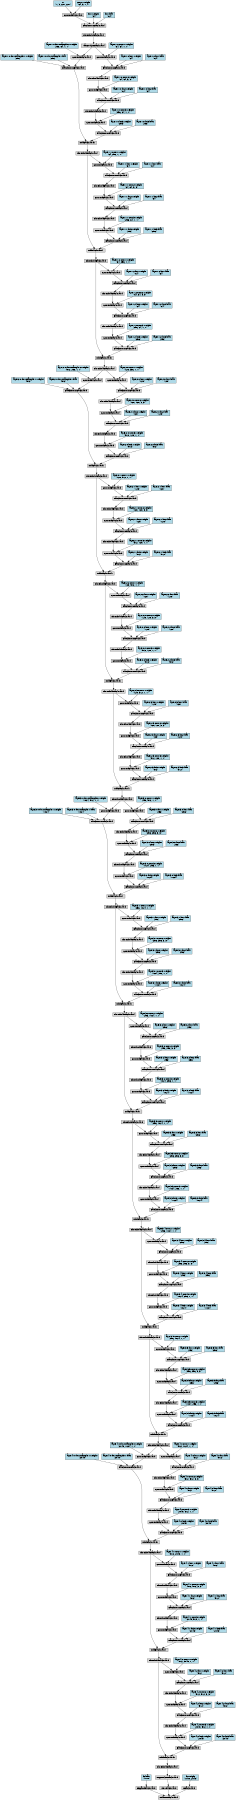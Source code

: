digraph {
	graph [size="12,12"]
	node [align=left fontsize=12 height=0.2 ranksep=0.1 shape=box style=filled]
	140517759453728 [label=AddmmBackward]
	140517759453896 -> 140517759453728
	140517759453896 [label=ExpandBackward]
	140517759453784 -> 140517759453896
	140517759453784 [label="fc.bias
 (1000)" fillcolor=lightblue]
	140517759454008 -> 140517759453728
	140517759454008 [label=ViewBackward]
	140517759454176 -> 140517759454008
	140517759454176 [label=AvgPool2DBackward]
	140517759454288 -> 140517759454176
	140517759454288 [label=ThresholdBackward]
	140517759453056 -> 140517759454288
	140517759453056 [label=AddBackward1]
	140517759453336 -> 140517759453056
	140517759453336 [label=BatchNormBackward]
	140517759454792 -> 140517759453336
	140517759454792 [label=ConvNdBackward]
	140517759454960 -> 140517759454792
	140517759454960 [label=ThresholdBackward]
	140517759455128 -> 140517759454960
	140517759455128 [label=BatchNormBackward]
	140517759139912 -> 140517759455128
	140517759139912 [label=ConvNdBackward]
	140517759140136 -> 140517759139912
	140517759140136 [label=ThresholdBackward]
	140517759140304 -> 140517759140136
	140517759140304 [label=BatchNormBackward]
	140517759140416 -> 140517759140304
	140517759140416 [label=ConvNdBackward]
	140517759454680 -> 140517759140416
	140517759454680 [label=ThresholdBackward]
	140517759140752 -> 140517759454680
	140517759140752 [label=AddBackward1]
	140517759140864 -> 140517759140752
	140517759140864 [label=BatchNormBackward]
	140517759141032 -> 140517759140864
	140517759141032 [label=ConvNdBackward]
	140517759141256 -> 140517759141032
	140517759141256 [label=ThresholdBackward]
	140517759141424 -> 140517759141256
	140517759141424 [label=BatchNormBackward]
	140517759141536 -> 140517759141424
	140517759141536 [label=ConvNdBackward]
	140517759141760 -> 140517759141536
	140517759141760 [label=ThresholdBackward]
	140517759141928 -> 140517759141760
	140517759141928 [label=BatchNormBackward]
	140517759142040 -> 140517759141928
	140517759142040 [label=ConvNdBackward]
	140517759140920 -> 140517759142040
	140517759140920 [label=ThresholdBackward]
	140517759142376 -> 140517759140920
	140517759142376 [label=AddBackward1]
	140517759142488 -> 140517759142376
	140517759142488 [label=BatchNormBackward]
	140517759142656 -> 140517759142488
	140517759142656 [label=ConvNdBackward]
	140517759142880 -> 140517759142656
	140517759142880 [label=ThresholdBackward]
	140517759143048 -> 140517759142880
	140517759143048 [label=BatchNormBackward]
	140517759143160 -> 140517759143048
	140517759143160 [label=ConvNdBackward]
	140517759143384 -> 140517759143160
	140517759143384 [label=ThresholdBackward]
	140517759143552 -> 140517759143384
	140517759143552 [label=BatchNormBackward]
	140517759143664 -> 140517759143552
	140517759143664 [label=ConvNdBackward]
	140517759143888 -> 140517759143664
	140517759143888 [label=ThresholdBackward]
	140517759123640 -> 140517759143888
	140517759123640 [label=AddBackward1]
	140517759123752 -> 140517759123640
	140517759123752 [label=BatchNormBackward]
	140517759123920 -> 140517759123752
	140517759123920 [label=ConvNdBackward]
	140517759124144 -> 140517759123920
	140517759124144 [label=ThresholdBackward]
	140517759124312 -> 140517759124144
	140517759124312 [label=BatchNormBackward]
	140517759124480 -> 140517759124312
	140517759124480 [label=ConvNdBackward]
	140517759124704 -> 140517759124480
	140517759124704 [label=ThresholdBackward]
	140517759124872 -> 140517759124704
	140517759124872 [label=BatchNormBackward]
	140517759125040 -> 140517759124872
	140517759125040 [label=ConvNdBackward]
	140517759123808 -> 140517759125040
	140517759123808 [label=ThresholdBackward]
	140517759125376 -> 140517759123808
	140517759125376 [label=AddBackward1]
	140517759125544 -> 140517759125376
	140517759125544 [label=BatchNormBackward]
	140517759125712 -> 140517759125544
	140517759125712 [label=ConvNdBackward]
	140517759125936 -> 140517759125712
	140517759125936 [label=ThresholdBackward]
	140517759126104 -> 140517759125936
	140517759126104 [label=BatchNormBackward]
	140517759126272 -> 140517759126104
	140517759126272 [label=ConvNdBackward]
	140517759126496 -> 140517759126272
	140517759126496 [label=ThresholdBackward]
	140517759126664 -> 140517759126496
	140517759126664 [label=BatchNormBackward]
	140517759126832 -> 140517759126664
	140517759126832 [label=ConvNdBackward]
	140517759125600 -> 140517759126832
	140517759125600 [label=ThresholdBackward]
	140517759127168 -> 140517759125600
	140517759127168 [label=AddBackward1]
	140517759127336 -> 140517759127168
	140517759127336 [label=BatchNormBackward]
	140517759127504 -> 140517759127336
	140517759127504 [label=ConvNdBackward]
	140517759222000 -> 140517759127504
	140517759222000 [label=ThresholdBackward]
	140517759222168 -> 140517759222000
	140517759222168 [label=BatchNormBackward]
	140517759222336 -> 140517759222168
	140517759222336 [label=ConvNdBackward]
	140517759222560 -> 140517759222336
	140517759222560 [label=ThresholdBackward]
	140517759222728 -> 140517759222560
	140517759222728 [label=BatchNormBackward]
	140517759222896 -> 140517759222728
	140517759222896 [label=ConvNdBackward]
	140517759127392 -> 140517759222896
	140517759127392 [label=ThresholdBackward]
	140517759223232 -> 140517759127392
	140517759223232 [label=AddBackward1]
	140517759223400 -> 140517759223232
	140517759223400 [label=BatchNormBackward]
	140517759223568 -> 140517759223400
	140517759223568 [label=ConvNdBackward]
	140517759223792 -> 140517759223568
	140517759223792 [label=ThresholdBackward]
	140517759223960 -> 140517759223792
	140517759223960 [label=BatchNormBackward]
	140517759224128 -> 140517759223960
	140517759224128 [label=ConvNdBackward]
	140517759224352 -> 140517759224128
	140517759224352 [label=ThresholdBackward]
	140517759224520 -> 140517759224352
	140517759224520 [label=BatchNormBackward]
	140517759224688 -> 140517759224520
	140517759224688 [label=ConvNdBackward]
	140517759223456 -> 140517759224688
	140517759223456 [label=ThresholdBackward]
	140517759225024 -> 140517759223456
	140517759225024 [label=AddBackward1]
	140517759225192 -> 140517759225024
	140517759225192 [label=BatchNormBackward]
	140517759225360 -> 140517759225192
	140517759225360 [label=ConvNdBackward]
	140517759225584 -> 140517759225360
	140517759225584 [label=ThresholdBackward]
	140517759225752 -> 140517759225584
	140517759225752 [label=BatchNormBackward]
	140517759242368 -> 140517759225752
	140517759242368 [label=ConvNdBackward]
	140517759242592 -> 140517759242368
	140517759242592 [label=ThresholdBackward]
	140517759242760 -> 140517759242592
	140517759242760 [label=BatchNormBackward]
	140517759242928 -> 140517759242760
	140517759242928 [label=ConvNdBackward]
	140517759225248 -> 140517759242928
	140517759225248 [label=ThresholdBackward]
	140517759243264 -> 140517759225248
	140517759243264 [label=AddBackward1]
	140517759243432 -> 140517759243264
	140517759243432 [label=BatchNormBackward]
	140517759243600 -> 140517759243432
	140517759243600 [label=ConvNdBackward]
	140517759243824 -> 140517759243600
	140517759243824 [label=ThresholdBackward]
	140517759243992 -> 140517759243824
	140517759243992 [label=BatchNormBackward]
	140517759244160 -> 140517759243992
	140517759244160 [label=ConvNdBackward]
	140517759244384 -> 140517759244160
	140517759244384 [label=ThresholdBackward]
	140517759244552 -> 140517759244384
	140517759244552 [label=BatchNormBackward]
	140517759244720 -> 140517759244552
	140517759244720 [label=ConvNdBackward]
	140517759244944 -> 140517759244720
	140517759244944 [label=ThresholdBackward]
	140517759245112 -> 140517759244944
	140517759245112 [label=AddBackward1]
	140517759245280 -> 140517759245112
	140517759245280 [label=BatchNormBackward]
	140517759245448 -> 140517759245280
	140517759245448 [label=ConvNdBackward]
	140517759245672 -> 140517759245448
	140517759245672 [label=ThresholdBackward]
	140517759245840 -> 140517759245672
	140517759245840 [label=BatchNormBackward]
	140517759246008 -> 140517759245840
	140517759246008 [label=ConvNdBackward]
	140517759246232 -> 140517759246008
	140517759246232 [label=ThresholdBackward]
	140517759271040 -> 140517759246232
	140517759271040 [label=BatchNormBackward]
	140517759271208 -> 140517759271040
	140517759271208 [label=ConvNdBackward]
	140517759245336 -> 140517759271208
	140517759245336 [label=ThresholdBackward]
	140517759271544 -> 140517759245336
	140517759271544 [label=AddBackward1]
	140517759271712 -> 140517759271544
	140517759271712 [label=BatchNormBackward]
	140517759271880 -> 140517759271712
	140517759271880 [label=ConvNdBackward]
	140517759272104 -> 140517759271880
	140517759272104 [label=ThresholdBackward]
	140517759272272 -> 140517759272104
	140517759272272 [label=BatchNormBackward]
	140517759272440 -> 140517759272272
	140517759272440 [label=ConvNdBackward]
	140517759272664 -> 140517759272440
	140517759272664 [label=ThresholdBackward]
	140517759272832 -> 140517759272664
	140517759272832 [label=BatchNormBackward]
	140517759273000 -> 140517759272832
	140517759273000 [label=ConvNdBackward]
	140517759271768 -> 140517759273000
	140517759271768 [label=ThresholdBackward]
	140517759273336 -> 140517759271768
	140517759273336 [label=AddBackward1]
	140517759273504 -> 140517759273336
	140517759273504 [label=BatchNormBackward]
	140517759273672 -> 140517759273504
	140517759273672 [label=ConvNdBackward]
	140517759273896 -> 140517759273672
	140517759273896 [label=ThresholdBackward]
	140517759274064 -> 140517759273896
	140517759274064 [label=BatchNormBackward]
	140517759274232 -> 140517759274064
	140517759274232 [label=ConvNdBackward]
	140517759274456 -> 140517759274232
	140517759274456 [label=ThresholdBackward]
	140517759274624 -> 140517759274456
	140517759274624 [label=BatchNormBackward]
	140517759274792 -> 140517759274624
	140517759274792 [label=ConvNdBackward]
	140517759273560 -> 140517759274792
	140517759273560 [label=ThresholdBackward]
	140517759295672 -> 140517759273560
	140517759295672 [label=AddBackward1]
	140517759295840 -> 140517759295672
	140517759295840 [label=BatchNormBackward]
	140517759296008 -> 140517759295840
	140517759296008 [label=ConvNdBackward]
	140517759296232 -> 140517759296008
	140517759296232 [label=ThresholdBackward]
	140517759296400 -> 140517759296232
	140517759296400 [label=BatchNormBackward]
	140517759296568 -> 140517759296400
	140517759296568 [label=ConvNdBackward]
	140517759296792 -> 140517759296568
	140517759296792 [label=ThresholdBackward]
	140517759296960 -> 140517759296792
	140517759296960 [label=BatchNormBackward]
	140517759297128 -> 140517759296960
	140517759297128 [label=ConvNdBackward]
	140517759297352 -> 140517759297128
	140517759297352 [label=ThresholdBackward]
	140517759297520 -> 140517759297352
	140517759297520 [label=AddBackward1]
	140517759297688 -> 140517759297520
	140517759297688 [label=BatchNormBackward]
	140517759297856 -> 140517759297688
	140517759297856 [label=ConvNdBackward]
	140517759298080 -> 140517759297856
	140517759298080 [label=ThresholdBackward]
	140517759298248 -> 140517759298080
	140517759298248 [label=BatchNormBackward]
	140517759298416 -> 140517759298248
	140517759298416 [label=ConvNdBackward]
	140517759298640 -> 140517759298416
	140517759298640 [label=ThresholdBackward]
	140517759298808 -> 140517759298640
	140517759298808 [label=BatchNormBackward]
	140517759298976 -> 140517759298808
	140517759298976 [label=ConvNdBackward]
	140517759297744 -> 140517759298976
	140517759297744 [label=ThresholdBackward]
	140517759299312 -> 140517759297744
	140517759299312 [label=AddBackward1]
	140517759299480 -> 140517759299312
	140517759299480 [label=BatchNormBackward]
	140517759316096 -> 140517759299480
	140517759316096 [label=ConvNdBackward]
	140517759316320 -> 140517759316096
	140517759316320 [label=ThresholdBackward]
	140517759316488 -> 140517759316320
	140517759316488 [label=BatchNormBackward]
	140517759316656 -> 140517759316488
	140517759316656 [label=ConvNdBackward]
	140517759316880 -> 140517759316656
	140517759316880 [label=ThresholdBackward]
	140517759317048 -> 140517759316880
	140517759317048 [label=BatchNormBackward]
	140517759317216 -> 140517759317048
	140517759317216 [label=ConvNdBackward]
	140517759299536 -> 140517759317216
	140517759299536 [label=ThresholdBackward]
	140517759317552 -> 140517759299536
	140517759317552 [label=AddBackward1]
	140517759317720 -> 140517759317552
	140517759317720 [label=BatchNormBackward]
	140517759317888 -> 140517759317720
	140517759317888 [label=ConvNdBackward]
	140517759318112 -> 140517759317888
	140517759318112 [label=ThresholdBackward]
	140517759318280 -> 140517759318112
	140517759318280 [label=BatchNormBackward]
	140517759318448 -> 140517759318280
	140517759318448 [label=ConvNdBackward]
	140517759318672 -> 140517759318448
	140517759318672 [label=ThresholdBackward]
	140517759318840 -> 140517759318672
	140517759318840 [label=BatchNormBackward]
	140517759319008 -> 140517759318840
	140517759319008 [label=ConvNdBackward]
	140517759319232 -> 140517759319008
	140517759319232 [label=MaxPool2DBackward]
	140517759319400 -> 140517759319232
	140517759319400 [label=ThresholdBackward]
	140517759319568 -> 140517759319400
	140517759319568 [label=BatchNormBackward]
	140517759319736 -> 140517759319568
	140517759319736 [label=ConvNdBackward]
	140517759319960 -> 140517759319736
	140517759319960 [label="x
 (1, 3, 227, 227)" fillcolor=lightblue]
	140517759320016 -> 140517759319736
	140517759320016 [label="conv1.weight
 (64, 3, 7, 7)" fillcolor=lightblue]
	140517759319792 -> 140517759319568
	140517759319792 [label="bn1.weight
 (64)" fillcolor=lightblue]
	140517759319848 -> 140517759319568
	140517759319848 [label="bn1.bias
 (64)" fillcolor=lightblue]
	140517759319288 -> 140517759319008
	140517759319288 [label="layer1.0.conv1.weight
 (64, 64, 1, 1)" fillcolor=lightblue]
	140517759319064 -> 140517759318840
	140517759319064 [label="layer1.0.bn1.weight
 (64)" fillcolor=lightblue]
	140517759319120 -> 140517759318840
	140517759319120 [label="layer1.0.bn1.bias
 (64)" fillcolor=lightblue]
	140517759318728 -> 140517759318448
	140517759318728 [label="layer1.0.conv2.weight
 (64, 64, 3, 3)" fillcolor=lightblue]
	140517759318504 -> 140517759318280
	140517759318504 [label="layer1.0.bn2.weight
 (64)" fillcolor=lightblue]
	140517759318560 -> 140517759318280
	140517759318560 [label="layer1.0.bn2.bias
 (64)" fillcolor=lightblue]
	140517759318168 -> 140517759317888
	140517759318168 [label="layer1.0.conv3.weight
 (256, 64, 1, 1)" fillcolor=lightblue]
	140517759317944 -> 140517759317720
	140517759317944 [label="layer1.0.bn3.weight
 (256)" fillcolor=lightblue]
	140517759318000 -> 140517759317720
	140517759318000 [label="layer1.0.bn3.bias
 (256)" fillcolor=lightblue]
	140517759317776 -> 140517759317552
	140517759317776 [label=BatchNormBackward]
	140517759318056 -> 140517759317776
	140517759318056 [label=ConvNdBackward]
	140517759319232 -> 140517759318056
	140517759318336 -> 140517759318056
	140517759318336 [label="layer1.0.downsample.0.weight
 (256, 64, 1, 1)" fillcolor=lightblue]
	140517759318224 -> 140517759317776
	140517759318224 [label="layer1.0.downsample.1.weight
 (256)" fillcolor=lightblue]
	140517759318616 -> 140517759317776
	140517759318616 [label="layer1.0.downsample.1.bias
 (256)" fillcolor=lightblue]
	140517759317440 -> 140517759317216
	140517759317440 [label="layer1.1.conv1.weight
 (64, 256, 1, 1)" fillcolor=lightblue]
	140517759317272 -> 140517759317048
	140517759317272 [label="layer1.1.bn1.weight
 (64)" fillcolor=lightblue]
	140517759317328 -> 140517759317048
	140517759317328 [label="layer1.1.bn1.bias
 (64)" fillcolor=lightblue]
	140517759316936 -> 140517759316656
	140517759316936 [label="layer1.1.conv2.weight
 (64, 64, 3, 3)" fillcolor=lightblue]
	140517759316712 -> 140517759316488
	140517759316712 [label="layer1.1.bn2.weight
 (64)" fillcolor=lightblue]
	140517759316768 -> 140517759316488
	140517759316768 [label="layer1.1.bn2.bias
 (64)" fillcolor=lightblue]
	140517759316376 -> 140517759316096
	140517759316376 [label="layer1.1.conv3.weight
 (256, 64, 1, 1)" fillcolor=lightblue]
	140517759316152 -> 140517759299480
	140517759316152 [label="layer1.1.bn3.weight
 (256)" fillcolor=lightblue]
	140517759316208 -> 140517759299480
	140517759316208 [label="layer1.1.bn3.bias
 (256)" fillcolor=lightblue]
	140517759299536 -> 140517759299312
	140517759299200 -> 140517759298976
	140517759299200 [label="layer1.2.conv1.weight
 (64, 256, 1, 1)" fillcolor=lightblue]
	140517759299032 -> 140517759298808
	140517759299032 [label="layer1.2.bn1.weight
 (64)" fillcolor=lightblue]
	140517759299088 -> 140517759298808
	140517759299088 [label="layer1.2.bn1.bias
 (64)" fillcolor=lightblue]
	140517759298696 -> 140517759298416
	140517759298696 [label="layer1.2.conv2.weight
 (64, 64, 3, 3)" fillcolor=lightblue]
	140517759298472 -> 140517759298248
	140517759298472 [label="layer1.2.bn2.weight
 (64)" fillcolor=lightblue]
	140517759298528 -> 140517759298248
	140517759298528 [label="layer1.2.bn2.bias
 (64)" fillcolor=lightblue]
	140517759298136 -> 140517759297856
	140517759298136 [label="layer1.2.conv3.weight
 (256, 64, 1, 1)" fillcolor=lightblue]
	140517759297912 -> 140517759297688
	140517759297912 [label="layer1.2.bn3.weight
 (256)" fillcolor=lightblue]
	140517759297968 -> 140517759297688
	140517759297968 [label="layer1.2.bn3.bias
 (256)" fillcolor=lightblue]
	140517759297744 -> 140517759297520
	140517759297408 -> 140517759297128
	140517759297408 [label="layer2.0.conv1.weight
 (128, 256, 1, 1)" fillcolor=lightblue]
	140517759297184 -> 140517759296960
	140517759297184 [label="layer2.0.bn1.weight
 (128)" fillcolor=lightblue]
	140517759297240 -> 140517759296960
	140517759297240 [label="layer2.0.bn1.bias
 (128)" fillcolor=lightblue]
	140517759296848 -> 140517759296568
	140517759296848 [label="layer2.0.conv2.weight
 (128, 128, 3, 3)" fillcolor=lightblue]
	140517759296624 -> 140517759296400
	140517759296624 [label="layer2.0.bn2.weight
 (128)" fillcolor=lightblue]
	140517759296680 -> 140517759296400
	140517759296680 [label="layer2.0.bn2.bias
 (128)" fillcolor=lightblue]
	140517759296288 -> 140517759296008
	140517759296288 [label="layer2.0.conv3.weight
 (512, 128, 1, 1)" fillcolor=lightblue]
	140517759296064 -> 140517759295840
	140517759296064 [label="layer2.0.bn3.weight
 (512)" fillcolor=lightblue]
	140517759296120 -> 140517759295840
	140517759296120 [label="layer2.0.bn3.bias
 (512)" fillcolor=lightblue]
	140517759295896 -> 140517759295672
	140517759295896 [label=BatchNormBackward]
	140517759296176 -> 140517759295896
	140517759296176 [label=ConvNdBackward]
	140517759297352 -> 140517759296176
	140517759296456 -> 140517759296176
	140517759296456 [label="layer2.0.downsample.0.weight
 (512, 256, 1, 1)" fillcolor=lightblue]
	140517759296344 -> 140517759295896
	140517759296344 [label="layer2.0.downsample.1.weight
 (512)" fillcolor=lightblue]
	140517759296736 -> 140517759295896
	140517759296736 [label="layer2.0.downsample.1.bias
 (512)" fillcolor=lightblue]
	140517759295560 -> 140517759274792
	140517759295560 [label="layer2.1.conv1.weight
 (128, 512, 1, 1)" fillcolor=lightblue]
	140517759274848 -> 140517759274624
	140517759274848 [label="layer2.1.bn1.weight
 (128)" fillcolor=lightblue]
	140517759274904 -> 140517759274624
	140517759274904 [label="layer2.1.bn1.bias
 (128)" fillcolor=lightblue]
	140517759274512 -> 140517759274232
	140517759274512 [label="layer2.1.conv2.weight
 (128, 128, 3, 3)" fillcolor=lightblue]
	140517759274288 -> 140517759274064
	140517759274288 [label="layer2.1.bn2.weight
 (128)" fillcolor=lightblue]
	140517759274344 -> 140517759274064
	140517759274344 [label="layer2.1.bn2.bias
 (128)" fillcolor=lightblue]
	140517759273952 -> 140517759273672
	140517759273952 [label="layer2.1.conv3.weight
 (512, 128, 1, 1)" fillcolor=lightblue]
	140517759273728 -> 140517759273504
	140517759273728 [label="layer2.1.bn3.weight
 (512)" fillcolor=lightblue]
	140517759273784 -> 140517759273504
	140517759273784 [label="layer2.1.bn3.bias
 (512)" fillcolor=lightblue]
	140517759273560 -> 140517759273336
	140517759273224 -> 140517759273000
	140517759273224 [label="layer2.2.conv1.weight
 (128, 512, 1, 1)" fillcolor=lightblue]
	140517759273056 -> 140517759272832
	140517759273056 [label="layer2.2.bn1.weight
 (128)" fillcolor=lightblue]
	140517759273112 -> 140517759272832
	140517759273112 [label="layer2.2.bn1.bias
 (128)" fillcolor=lightblue]
	140517759272720 -> 140517759272440
	140517759272720 [label="layer2.2.conv2.weight
 (128, 128, 3, 3)" fillcolor=lightblue]
	140517759272496 -> 140517759272272
	140517759272496 [label="layer2.2.bn2.weight
 (128)" fillcolor=lightblue]
	140517759272552 -> 140517759272272
	140517759272552 [label="layer2.2.bn2.bias
 (128)" fillcolor=lightblue]
	140517759272160 -> 140517759271880
	140517759272160 [label="layer2.2.conv3.weight
 (512, 128, 1, 1)" fillcolor=lightblue]
	140517759271936 -> 140517759271712
	140517759271936 [label="layer2.2.bn3.weight
 (512)" fillcolor=lightblue]
	140517759271992 -> 140517759271712
	140517759271992 [label="layer2.2.bn3.bias
 (512)" fillcolor=lightblue]
	140517759271768 -> 140517759271544
	140517759271432 -> 140517759271208
	140517759271432 [label="layer2.3.conv1.weight
 (128, 512, 1, 1)" fillcolor=lightblue]
	140517759271264 -> 140517759271040
	140517759271264 [label="layer2.3.bn1.weight
 (128)" fillcolor=lightblue]
	140517759271320 -> 140517759271040
	140517759271320 [label="layer2.3.bn1.bias
 (128)" fillcolor=lightblue]
	140517759246288 -> 140517759246008
	140517759246288 [label="layer2.3.conv2.weight
 (128, 128, 3, 3)" fillcolor=lightblue]
	140517759246064 -> 140517759245840
	140517759246064 [label="layer2.3.bn2.weight
 (128)" fillcolor=lightblue]
	140517759246120 -> 140517759245840
	140517759246120 [label="layer2.3.bn2.bias
 (128)" fillcolor=lightblue]
	140517759245728 -> 140517759245448
	140517759245728 [label="layer2.3.conv3.weight
 (512, 128, 1, 1)" fillcolor=lightblue]
	140517759245504 -> 140517759245280
	140517759245504 [label="layer2.3.bn3.weight
 (512)" fillcolor=lightblue]
	140517759245560 -> 140517759245280
	140517759245560 [label="layer2.3.bn3.bias
 (512)" fillcolor=lightblue]
	140517759245336 -> 140517759245112
	140517759245000 -> 140517759244720
	140517759245000 [label="layer3.0.conv1.weight
 (256, 512, 1, 1)" fillcolor=lightblue]
	140517759244776 -> 140517759244552
	140517759244776 [label="layer3.0.bn1.weight
 (256)" fillcolor=lightblue]
	140517759244832 -> 140517759244552
	140517759244832 [label="layer3.0.bn1.bias
 (256)" fillcolor=lightblue]
	140517759244440 -> 140517759244160
	140517759244440 [label="layer3.0.conv2.weight
 (256, 256, 3, 3)" fillcolor=lightblue]
	140517759244216 -> 140517759243992
	140517759244216 [label="layer3.0.bn2.weight
 (256)" fillcolor=lightblue]
	140517759244272 -> 140517759243992
	140517759244272 [label="layer3.0.bn2.bias
 (256)" fillcolor=lightblue]
	140517759243880 -> 140517759243600
	140517759243880 [label="layer3.0.conv3.weight
 (1024, 256, 1, 1)" fillcolor=lightblue]
	140517759243656 -> 140517759243432
	140517759243656 [label="layer3.0.bn3.weight
 (1024)" fillcolor=lightblue]
	140517759243712 -> 140517759243432
	140517759243712 [label="layer3.0.bn3.bias
 (1024)" fillcolor=lightblue]
	140517759243488 -> 140517759243264
	140517759243488 [label=BatchNormBackward]
	140517759243768 -> 140517759243488
	140517759243768 [label=ConvNdBackward]
	140517759244944 -> 140517759243768
	140517759244048 -> 140517759243768
	140517759244048 [label="layer3.0.downsample.0.weight
 (1024, 512, 1, 1)" fillcolor=lightblue]
	140517759243936 -> 140517759243488
	140517759243936 [label="layer3.0.downsample.1.weight
 (1024)" fillcolor=lightblue]
	140517759244328 -> 140517759243488
	140517759244328 [label="layer3.0.downsample.1.bias
 (1024)" fillcolor=lightblue]
	140517759243152 -> 140517759242928
	140517759243152 [label="layer3.1.conv1.weight
 (256, 1024, 1, 1)" fillcolor=lightblue]
	140517759242984 -> 140517759242760
	140517759242984 [label="layer3.1.bn1.weight
 (256)" fillcolor=lightblue]
	140517759243040 -> 140517759242760
	140517759243040 [label="layer3.1.bn1.bias
 (256)" fillcolor=lightblue]
	140517759242648 -> 140517759242368
	140517759242648 [label="layer3.1.conv2.weight
 (256, 256, 3, 3)" fillcolor=lightblue]
	140517759242424 -> 140517759225752
	140517759242424 [label="layer3.1.bn2.weight
 (256)" fillcolor=lightblue]
	140517759242480 -> 140517759225752
	140517759242480 [label="layer3.1.bn2.bias
 (256)" fillcolor=lightblue]
	140517759225640 -> 140517759225360
	140517759225640 [label="layer3.1.conv3.weight
 (1024, 256, 1, 1)" fillcolor=lightblue]
	140517759225416 -> 140517759225192
	140517759225416 [label="layer3.1.bn3.weight
 (1024)" fillcolor=lightblue]
	140517759225472 -> 140517759225192
	140517759225472 [label="layer3.1.bn3.bias
 (1024)" fillcolor=lightblue]
	140517759225248 -> 140517759225024
	140517759224912 -> 140517759224688
	140517759224912 [label="layer3.2.conv1.weight
 (256, 1024, 1, 1)" fillcolor=lightblue]
	140517759224744 -> 140517759224520
	140517759224744 [label="layer3.2.bn1.weight
 (256)" fillcolor=lightblue]
	140517759224800 -> 140517759224520
	140517759224800 [label="layer3.2.bn1.bias
 (256)" fillcolor=lightblue]
	140517759224408 -> 140517759224128
	140517759224408 [label="layer3.2.conv2.weight
 (256, 256, 3, 3)" fillcolor=lightblue]
	140517759224184 -> 140517759223960
	140517759224184 [label="layer3.2.bn2.weight
 (256)" fillcolor=lightblue]
	140517759224240 -> 140517759223960
	140517759224240 [label="layer3.2.bn2.bias
 (256)" fillcolor=lightblue]
	140517759223848 -> 140517759223568
	140517759223848 [label="layer3.2.conv3.weight
 (1024, 256, 1, 1)" fillcolor=lightblue]
	140517759223624 -> 140517759223400
	140517759223624 [label="layer3.2.bn3.weight
 (1024)" fillcolor=lightblue]
	140517759223680 -> 140517759223400
	140517759223680 [label="layer3.2.bn3.bias
 (1024)" fillcolor=lightblue]
	140517759223456 -> 140517759223232
	140517759223120 -> 140517759222896
	140517759223120 [label="layer3.3.conv1.weight
 (256, 1024, 1, 1)" fillcolor=lightblue]
	140517759222952 -> 140517759222728
	140517759222952 [label="layer3.3.bn1.weight
 (256)" fillcolor=lightblue]
	140517759223008 -> 140517759222728
	140517759223008 [label="layer3.3.bn1.bias
 (256)" fillcolor=lightblue]
	140517759222616 -> 140517759222336
	140517759222616 [label="layer3.3.conv2.weight
 (256, 256, 3, 3)" fillcolor=lightblue]
	140517759222392 -> 140517759222168
	140517759222392 [label="layer3.3.bn2.weight
 (256)" fillcolor=lightblue]
	140517759222448 -> 140517759222168
	140517759222448 [label="layer3.3.bn2.bias
 (256)" fillcolor=lightblue]
	140517759222056 -> 140517759127504
	140517759222056 [label="layer3.3.conv3.weight
 (1024, 256, 1, 1)" fillcolor=lightblue]
	140517759221832 -> 140517759127336
	140517759221832 [label="layer3.3.bn3.weight
 (1024)" fillcolor=lightblue]
	140517759221888 -> 140517759127336
	140517759221888 [label="layer3.3.bn3.bias
 (1024)" fillcolor=lightblue]
	140517759127392 -> 140517759127168
	140517759127056 -> 140517759126832
	140517759127056 [label="layer3.4.conv1.weight
 (256, 1024, 1, 1)" fillcolor=lightblue]
	140517759126888 -> 140517759126664
	140517759126888 [label="layer3.4.bn1.weight
 (256)" fillcolor=lightblue]
	140517759126944 -> 140517759126664
	140517759126944 [label="layer3.4.bn1.bias
 (256)" fillcolor=lightblue]
	140517759126552 -> 140517759126272
	140517759126552 [label="layer3.4.conv2.weight
 (256, 256, 3, 3)" fillcolor=lightblue]
	140517759126328 -> 140517759126104
	140517759126328 [label="layer3.4.bn2.weight
 (256)" fillcolor=lightblue]
	140517759126384 -> 140517759126104
	140517759126384 [label="layer3.4.bn2.bias
 (256)" fillcolor=lightblue]
	140517759125992 -> 140517759125712
	140517759125992 [label="layer3.4.conv3.weight
 (1024, 256, 1, 1)" fillcolor=lightblue]
	140517759125768 -> 140517759125544
	140517759125768 [label="layer3.4.bn3.weight
 (1024)" fillcolor=lightblue]
	140517759125824 -> 140517759125544
	140517759125824 [label="layer3.4.bn3.bias
 (1024)" fillcolor=lightblue]
	140517759125600 -> 140517759125376
	140517759125264 -> 140517759125040
	140517759125264 [label="layer3.5.conv1.weight
 (256, 1024, 1, 1)" fillcolor=lightblue]
	140517759125096 -> 140517759124872
	140517759125096 [label="layer3.5.bn1.weight
 (256)" fillcolor=lightblue]
	140517759125152 -> 140517759124872
	140517759125152 [label="layer3.5.bn1.bias
 (256)" fillcolor=lightblue]
	140517759124760 -> 140517759124480
	140517759124760 [label="layer3.5.conv2.weight
 (256, 256, 3, 3)" fillcolor=lightblue]
	140517759124536 -> 140517759124312
	140517759124536 [label="layer3.5.bn2.weight
 (256)" fillcolor=lightblue]
	140517759124592 -> 140517759124312
	140517759124592 [label="layer3.5.bn2.bias
 (256)" fillcolor=lightblue]
	140517759124200 -> 140517759123920
	140517759124200 [label="layer3.5.conv3.weight
 (1024, 256, 1, 1)" fillcolor=lightblue]
	140517759123976 -> 140517759123752
	140517759123976 [label="layer3.5.bn3.weight
 (1024)" fillcolor=lightblue]
	140517759124032 -> 140517759123752
	140517759124032 [label="layer3.5.bn3.bias
 (1024)" fillcolor=lightblue]
	140517759123808 -> 140517759123640
	140517759123528 -> 140517759143664
	140517759123528 [label="layer4.0.conv1.weight
 (512, 1024, 1, 1)" fillcolor=lightblue]
	140517759143720 -> 140517759143552
	140517759143720 [label="layer4.0.bn1.weight
 (512)" fillcolor=lightblue]
	140517759143776 -> 140517759143552
	140517759143776 [label="layer4.0.bn1.bias
 (512)" fillcolor=lightblue]
	140517759143440 -> 140517759143160
	140517759143440 [label="layer4.0.conv2.weight
 (512, 512, 3, 3)" fillcolor=lightblue]
	140517759143216 -> 140517759143048
	140517759143216 [label="layer4.0.bn2.weight
 (512)" fillcolor=lightblue]
	140517759143272 -> 140517759143048
	140517759143272 [label="layer4.0.bn2.bias
 (512)" fillcolor=lightblue]
	140517759142936 -> 140517759142656
	140517759142936 [label="layer4.0.conv3.weight
 (2048, 512, 1, 1)" fillcolor=lightblue]
	140517759142712 -> 140517759142488
	140517759142712 [label="layer4.0.bn3.weight
 (2048)" fillcolor=lightblue]
	140517759142768 -> 140517759142488
	140517759142768 [label="layer4.0.bn3.bias
 (2048)" fillcolor=lightblue]
	140517759142544 -> 140517759142376
	140517759142544 [label=BatchNormBackward]
	140517759142824 -> 140517759142544
	140517759142824 [label=ConvNdBackward]
	140517759143888 -> 140517759142824
	140517759143104 -> 140517759142824
	140517759143104 [label="layer4.0.downsample.0.weight
 (2048, 1024, 1, 1)" fillcolor=lightblue]
	140517759142992 -> 140517759142544
	140517759142992 [label="layer4.0.downsample.1.weight
 (2048)" fillcolor=lightblue]
	140517759143328 -> 140517759142544
	140517759143328 [label="layer4.0.downsample.1.bias
 (2048)" fillcolor=lightblue]
	140517759142264 -> 140517759142040
	140517759142264 [label="layer4.1.conv1.weight
 (512, 2048, 1, 1)" fillcolor=lightblue]
	140517759142096 -> 140517759141928
	140517759142096 [label="layer4.1.bn1.weight
 (512)" fillcolor=lightblue]
	140517759142152 -> 140517759141928
	140517759142152 [label="layer4.1.bn1.bias
 (512)" fillcolor=lightblue]
	140517759141816 -> 140517759141536
	140517759141816 [label="layer4.1.conv2.weight
 (512, 512, 3, 3)" fillcolor=lightblue]
	140517759141592 -> 140517759141424
	140517759141592 [label="layer4.1.bn2.weight
 (512)" fillcolor=lightblue]
	140517759141648 -> 140517759141424
	140517759141648 [label="layer4.1.bn2.bias
 (512)" fillcolor=lightblue]
	140517759141312 -> 140517759141032
	140517759141312 [label="layer4.1.conv3.weight
 (2048, 512, 1, 1)" fillcolor=lightblue]
	140517759141088 -> 140517759140864
	140517759141088 [label="layer4.1.bn3.weight
 (2048)" fillcolor=lightblue]
	140517759141144 -> 140517759140864
	140517759141144 [label="layer4.1.bn3.bias
 (2048)" fillcolor=lightblue]
	140517759140920 -> 140517759140752
	140517759140640 -> 140517759140416
	140517759140640 [label="layer4.2.conv1.weight
 (512, 2048, 1, 1)" fillcolor=lightblue]
	140517759140472 -> 140517759140304
	140517759140472 [label="layer4.2.bn1.weight
 (512)" fillcolor=lightblue]
	140517759140528 -> 140517759140304
	140517759140528 [label="layer4.2.bn1.bias
 (512)" fillcolor=lightblue]
	140517759140192 -> 140517759139912
	140517759140192 [label="layer4.2.conv2.weight
 (512, 512, 3, 3)" fillcolor=lightblue]
	140517759139968 -> 140517759455128
	140517759139968 [label="layer4.2.bn2.weight
 (512)" fillcolor=lightblue]
	140517759140024 -> 140517759455128
	140517759140024 [label="layer4.2.bn2.bias
 (512)" fillcolor=lightblue]
	140517759455016 -> 140517759454792
	140517759455016 [label="layer4.2.conv3.weight
 (2048, 512, 1, 1)" fillcolor=lightblue]
	140517759454624 -> 140517759453336
	140517759454624 [label="layer4.2.bn3.weight
 (2048)" fillcolor=lightblue]
	140517759454848 -> 140517759453336
	140517759454848 [label="layer4.2.bn3.bias
 (2048)" fillcolor=lightblue]
	140517759454680 -> 140517759453056
	140517759454120 -> 140517759453728
	140517759454120 [label=TBackward]
	140517759454232 -> 140517759454120
	140517759454232 [label="fc.weight
 (1000, 2048)" fillcolor=lightblue]
}
